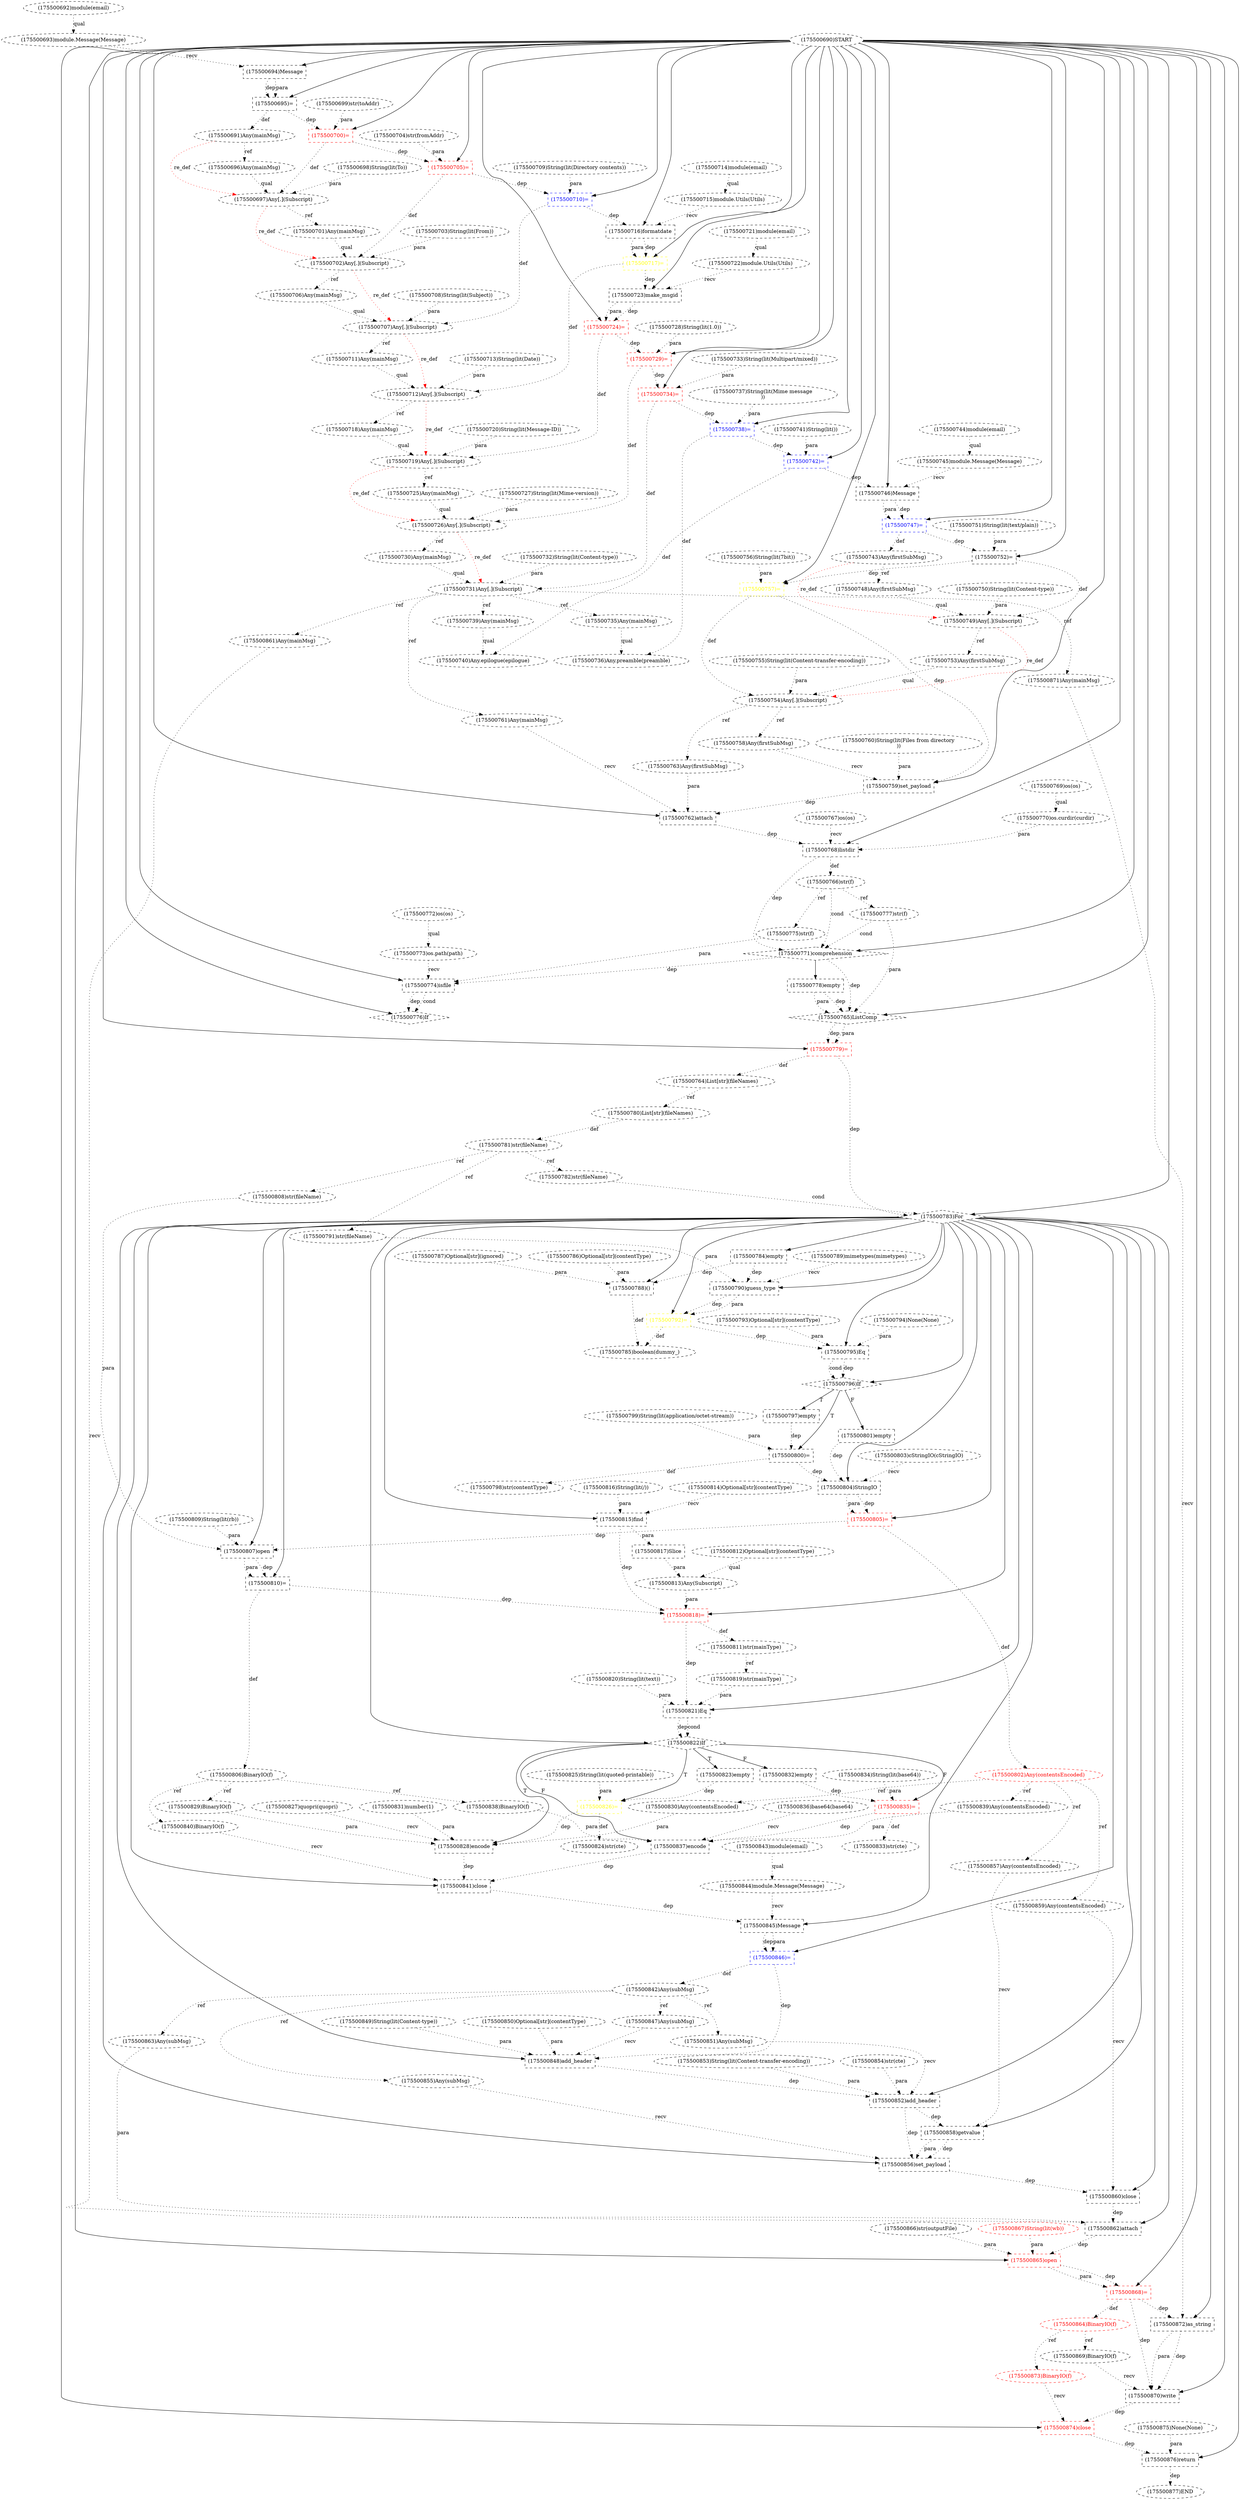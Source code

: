 digraph G {
1 [label="(175500846)=" shape=box style=dashed color=blue fontcolor=blue]
2 [label="(175500812)Optional[str](contentType)" shape=ellipse style=dashed]
3 [label="(175500731)Any[.](Subscript)" shape=ellipse style=dashed]
4 [label="(175500772)os(os)" shape=ellipse style=dashed]
5 [label="(175500805)=" shape=box style=dashed color=red fontcolor=red]
6 [label="(175500830)Any(contentsEncoded)" shape=ellipse style=dashed]
7 [label="(175500719)Any[.](Subscript)" shape=ellipse style=dashed]
8 [label="(175500855)Any(subMsg)" shape=ellipse style=dashed]
9 [label="(175500712)Any[.](Subscript)" shape=ellipse style=dashed]
10 [label="(175500789)mimetypes(mimetypes)" shape=ellipse style=dashed]
11 [label="(175500765)ListComp" shape=diamond style=dashed]
12 [label="(175500868)=" shape=box style=dashed color=red fontcolor=red]
13 [label="(175500876)return" shape=box style=dashed]
14 [label="(175500714)module(email)" shape=ellipse style=dashed]
15 [label="(175500796)If" shape=diamond style=dashed]
16 [label="(175500839)Any(contentsEncoded)" shape=ellipse style=dashed]
17 [label="(175500745)module.Message(Message)" shape=ellipse style=dashed]
18 [label="(175500849)String(lit(Content-type))" shape=ellipse style=dashed]
19 [label="(175500770)os.curdir(curdir)" shape=ellipse style=dashed]
20 [label="(175500703)String(lit(From))" shape=ellipse style=dashed]
21 [label="(175500704)str(fromAddr)" shape=ellipse style=dashed]
22 [label="(175500873)BinaryIO(f)" shape=ellipse style=dashed color=red fontcolor=red]
23 [label="(175500716)formatdate" shape=box style=dashed]
24 [label="(175500727)String(lit(Mime-version))" shape=ellipse style=dashed]
25 [label="(175500782)str(fileName)" shape=ellipse style=dashed]
26 [label="(175500790)guess_type" shape=box style=dashed]
27 [label="(175500825)String(lit(quoted-printable))" shape=ellipse style=dashed]
28 [label="(175500756)String(lit(7bit))" shape=ellipse style=dashed]
29 [label="(175500800)=" shape=box style=dashed color=black fontcolor=black]
30 [label="(175500733)String(lit(Multipart/mixed))" shape=ellipse style=dashed]
31 [label="(175500851)Any(subMsg)" shape=ellipse style=dashed]
32 [label="(175500837)encode" shape=box style=dashed]
33 [label="(175500854)str(cte)" shape=ellipse style=dashed]
34 [label="(175500838)BinaryIO(f)" shape=ellipse style=dashed]
35 [label="(175500814)Optional[str](contentType)" shape=ellipse style=dashed]
36 [label="(175500725)Any(mainMsg)" shape=ellipse style=dashed]
37 [label="(175500861)Any(mainMsg)" shape=ellipse style=dashed]
38 [label="(175500709)String(lit(Directory contents))" shape=ellipse style=dashed]
39 [label="(175500741)String(lit())" shape=ellipse style=dashed]
40 [label="(175500715)module.Utils(Utils)" shape=ellipse style=dashed]
41 [label="(175500850)Optional[str](contentType)" shape=ellipse style=dashed]
42 [label="(175500730)Any(mainMsg)" shape=ellipse style=dashed]
43 [label="(175500740)Any.epilogue(epilogue)" shape=ellipse style=dashed]
44 [label="(175500874)close" shape=box style=dashed color=red fontcolor=red]
45 [label="(175500875)None(None)" shape=ellipse style=dashed]
46 [label="(175500827)quopri(quopri)" shape=ellipse style=dashed]
47 [label="(175500735)Any(mainMsg)" shape=ellipse style=dashed]
48 [label="(175500786)Optional[str](contentType)" shape=ellipse style=dashed]
49 [label="(175500862)attach" shape=box style=dashed]
50 [label="(175500858)getvalue" shape=box style=dashed]
51 [label="(175500732)String(lit(Content-type))" shape=ellipse style=dashed]
52 [label="(175500769)os(os)" shape=ellipse style=dashed]
53 [label="(175500831)number(1)" shape=ellipse style=dashed]
54 [label="(175500723)make_msgid" shape=box style=dashed]
55 [label="(175500792)=" shape=box style=dashed color=yellow fontcolor=yellow]
56 [label="(175500867)String(lit(wb))" shape=ellipse style=dashed color=red fontcolor=red]
57 [label="(175500798)str(contentType)" shape=ellipse style=dashed]
58 [label="(175500853)String(lit(Content-transfer-encoding))" shape=ellipse style=dashed]
59 [label="(175500713)String(lit(Date))" shape=ellipse style=dashed]
60 [label="(175500822)If" shape=diamond style=dashed]
61 [label="(175500694)Message" shape=box style=dashed]
62 [label="(175500801)empty" shape=box style=dashed]
63 [label="(175500864)BinaryIO(f)" shape=ellipse style=dashed color=red fontcolor=red]
64 [label="(175500836)base64(base64)" shape=ellipse style=dashed]
65 [label="(175500871)Any(mainMsg)" shape=ellipse style=dashed]
66 [label="(175500774)isfile" shape=box style=dashed]
67 [label="(175500692)module(email)" shape=ellipse style=dashed]
68 [label="(175500697)Any[.](Subscript)" shape=ellipse style=dashed]
69 [label="(175500738)=" shape=box style=dashed color=blue fontcolor=blue]
70 [label="(175500802)Any(contentsEncoded)" shape=ellipse style=dashed color=red fontcolor=red]
71 [label="(175500793)Optional[str](contentType)" shape=ellipse style=dashed]
72 [label="(175500799)String(lit(application/octet-stream))" shape=ellipse style=dashed]
73 [label="(175500724)=" shape=box style=dashed color=red fontcolor=red]
74 [label="(175500773)os.path(path)" shape=ellipse style=dashed]
75 [label="(175500845)Message" shape=box style=dashed]
76 [label="(175500754)Any[.](Subscript)" shape=ellipse style=dashed]
77 [label="(175500771)comprehension" shape=diamond style=dashed]
78 [label="(175500721)module(email)" shape=ellipse style=dashed]
79 [label="(175500763)Any(firstSubMsg)" shape=ellipse style=dashed]
80 [label="(175500737)String(lit(Mime message
))" shape=ellipse style=dashed]
81 [label="(175500749)Any[.](Subscript)" shape=ellipse style=dashed]
82 [label="(175500819)str(mainType)" shape=ellipse style=dashed]
83 [label="(175500797)empty" shape=box style=dashed]
84 [label="(175500729)=" shape=box style=dashed color=red fontcolor=red]
85 [label="(175500869)BinaryIO(f)" shape=ellipse style=dashed]
86 [label="(175500778)empty" shape=box style=dashed]
87 [label="(175500856)set_payload" shape=box style=dashed]
88 [label="(175500693)module.Message(Message)" shape=ellipse style=dashed]
89 [label="(175500791)str(fileName)" shape=ellipse style=dashed]
90 [label="(175500857)Any(contentsEncoded)" shape=ellipse style=dashed]
91 [label="(175500695)=" shape=box style=dashed color=black fontcolor=black]
92 [label="(175500806)BinaryIO(f)" shape=ellipse style=dashed color=black fontcolor=black]
93 [label="(175500826)=" shape=box style=dashed color=yellow fontcolor=yellow]
94 [label="(175500833)str(cte)" shape=ellipse style=dashed]
95 [label="(175500794)None(None)" shape=ellipse style=dashed]
96 [label="(175500823)empty" shape=box style=dashed]
97 [label="(175500708)String(lit(Subject))" shape=ellipse style=dashed]
98 [label="(175500748)Any(firstSubMsg)" shape=ellipse style=dashed]
99 [label="(175500691)Any(mainMsg)" shape=ellipse style=dashed]
100 [label="(175500848)add_header" shape=box style=dashed]
101 [label="(175500776)If" shape=diamond style=dashed]
102 [label="(175500828)encode" shape=box style=dashed]
103 [label="(175500744)module(email)" shape=ellipse style=dashed]
104 [label="(175500841)close" shape=box style=dashed color=black fontcolor=black]
105 [label="(175500811)str(mainType)" shape=ellipse style=dashed]
106 [label="(175500872)as_string" shape=box style=dashed]
107 [label="(175500809)String(lit(rb))" shape=ellipse style=dashed color=black fontcolor=black]
108 [label="(175500762)attach" shape=box style=dashed]
109 [label="(175500843)module(email)" shape=ellipse style=dashed]
110 [label="(175500804)StringIO" shape=box style=dashed]
111 [label="(175500783)For" shape=diamond style=dashed]
112 [label="(175500706)Any(mainMsg)" shape=ellipse style=dashed]
113 [label="(175500760)String(lit(Files from directory
))" shape=ellipse style=dashed]
114 [label="(175500860)close" shape=box style=dashed]
115 [label="(175500759)set_payload" shape=box style=dashed]
116 [label="(175500746)Message" shape=box style=dashed]
117 [label="(175500753)Any(firstSubMsg)" shape=ellipse style=dashed]
118 [label="(175500710)=" shape=box style=dashed color=blue fontcolor=blue]
119 [label="(175500835)=" shape=box style=dashed color=red fontcolor=red]
120 [label="(175500808)str(fileName)" shape=ellipse style=dashed]
121 [label="(175500865)open" shape=box style=dashed color=red fontcolor=red]
122 [label="(175500818)=" shape=box style=dashed color=red fontcolor=red]
123 [label="(175500767)os(os)" shape=ellipse style=dashed]
124 [label="(175500718)Any(mainMsg)" shape=ellipse style=dashed]
125 [label="(175500743)Any(firstSubMsg)" shape=ellipse style=dashed]
126 [label="(175500785)boolean(dummy_)" shape=ellipse style=dashed]
127 [label="(175500788)()" shape=box style=dashed]
128 [label="(175500701)Any(mainMsg)" shape=ellipse style=dashed]
129 [label="(175500810)=" shape=box style=dashed color=black fontcolor=black]
130 [label="(175500795)Eq" shape=box style=dashed]
131 [label="(175500777)str(f)" shape=ellipse style=dashed]
132 [label="(175500775)str(f)" shape=ellipse style=dashed]
133 [label="(175500736)Any.preamble(preamble)" shape=ellipse style=dashed]
134 [label="(175500717)=" shape=box style=dashed color=yellow fontcolor=yellow]
135 [label="(175500726)Any[.](Subscript)" shape=ellipse style=dashed]
136 [label="(175500820)String(lit(text))" shape=ellipse style=dashed]
137 [label="(175500842)Any(subMsg)" shape=ellipse style=dashed]
138 [label="(175500834)String(lit(base64))" shape=ellipse style=dashed]
139 [label="(175500807)open" shape=box style=dashed color=black fontcolor=black]
140 [label="(175500813)Any(Subscript)" shape=ellipse style=dashed]
141 [label="(175500742)=" shape=box style=dashed color=blue fontcolor=blue]
142 [label="(175500859)Any(contentsEncoded)" shape=ellipse style=dashed]
143 [label="(175500700)=" shape=box style=dashed color=red fontcolor=red]
144 [label="(175500711)Any(mainMsg)" shape=ellipse style=dashed]
145 [label="(175500863)Any(subMsg)" shape=ellipse style=dashed]
146 [label="(175500707)Any[.](Subscript)" shape=ellipse style=dashed]
147 [label="(175500852)add_header" shape=box style=dashed]
148 [label="(175500803)cStringIO(cStringIO)" shape=ellipse style=dashed]
149 [label="(175500764)List[str](fileNames)" shape=ellipse style=dashed]
150 [label="(175500722)module.Utils(Utils)" shape=ellipse style=dashed]
151 [label="(175500815)find" shape=box style=dashed]
152 [label="(175500832)empty" shape=box style=dashed]
153 [label="(175500734)=" shape=box style=dashed color=red fontcolor=red]
154 [label="(175500761)Any(mainMsg)" shape=ellipse style=dashed]
155 [label="(175500766)str(f)" shape=ellipse style=dashed]
156 [label="(175500844)module.Message(Message)" shape=ellipse style=dashed]
157 [label="(175500752)=" shape=box style=dashed color=black fontcolor=black]
158 [label="(175500787)Optional[str](ignored)" shape=ellipse style=dashed]
159 [label="(175500751)String(lit(text/plain))" shape=ellipse style=dashed]
160 [label="(175500829)BinaryIO(f)" shape=ellipse style=dashed]
161 [label="(175500755)String(lit(Content-transfer-encoding))" shape=ellipse style=dashed]
162 [label="(175500780)List[str](fileNames)" shape=ellipse style=dashed]
163 [label="(175500847)Any(subMsg)" shape=ellipse style=dashed]
164 [label="(175500781)str(fileName)" shape=ellipse style=dashed]
165 [label="(175500728)String(lit(1.0))" shape=ellipse style=dashed]
166 [label="(175500739)Any(mainMsg)" shape=ellipse style=dashed]
167 [label="(175500784)empty" shape=box style=dashed]
168 [label="(175500821)Eq" shape=box style=dashed]
169 [label="(175500702)Any[.](Subscript)" shape=ellipse style=dashed]
170 [label="(175500696)Any(mainMsg)" shape=ellipse style=dashed]
171 [label="(175500750)String(lit(Content-type))" shape=ellipse style=dashed]
172 [label="(175500757)=" shape=box style=dashed color=yellow fontcolor=yellow]
173 [label="(175500758)Any(firstSubMsg)" shape=ellipse style=dashed]
174 [label="(175500817)Slice" shape=box style=dashed]
175 [label="(175500747)=" shape=box style=dashed color=blue fontcolor=blue]
176 [label="(175500870)write" shape=box style=dashed]
177 [label="(175500690)START" style=dashed]
178 [label="(175500768)listdir" shape=box style=dashed]
179 [label="(175500699)str(toAddr)" shape=ellipse style=dashed]
180 [label="(175500779)=" shape=box style=dashed color=red fontcolor=red]
181 [label="(175500824)str(cte)" shape=ellipse style=dashed]
182 [label="(175500877)END" style=dashed]
183 [label="(175500840)BinaryIO(f)" shape=ellipse style=dashed color=black fontcolor=black]
184 [label="(175500705)=" shape=box style=dashed color=red fontcolor=red]
185 [label="(175500720)String(lit(Message-ID))" shape=ellipse style=dashed]
186 [label="(175500698)String(lit(To))" shape=ellipse style=dashed]
187 [label="(175500816)String(lit(/))" shape=ellipse style=dashed]
188 [label="(175500866)str(outputFile)" shape=ellipse style=dashed]
111 -> 1 [label="" style=solid];
75 -> 1 [label="dep" style=dotted];
75 -> 1 [label="para" style=dotted];
42 -> 3 [label="qual" style=dotted];
51 -> 3 [label="para" style=dotted];
153 -> 3 [label="def" style=dotted];
135 -> 3 [label="re_def" style=dotted color=red];
111 -> 5 [label="" style=solid];
110 -> 5 [label="dep" style=dotted];
110 -> 5 [label="para" style=dotted];
70 -> 6 [label="ref" style=dotted];
124 -> 7 [label="qual" style=dotted];
185 -> 7 [label="para" style=dotted];
73 -> 7 [label="def" style=dotted];
9 -> 7 [label="re_def" style=dotted color=red];
137 -> 8 [label="ref" style=dotted];
144 -> 9 [label="qual" style=dotted];
59 -> 9 [label="para" style=dotted];
134 -> 9 [label="def" style=dotted];
146 -> 9 [label="re_def" style=dotted color=red];
177 -> 11 [label="" style=solid];
77 -> 11 [label="dep" style=dotted];
131 -> 11 [label="para" style=dotted];
86 -> 11 [label="dep" style=dotted];
86 -> 11 [label="para" style=dotted];
177 -> 12 [label="" style=solid];
121 -> 12 [label="dep" style=dotted];
121 -> 12 [label="para" style=dotted];
177 -> 13 [label="" style=solid];
45 -> 13 [label="para" style=dotted];
44 -> 13 [label="dep" style=dotted];
111 -> 15 [label="" style=solid];
130 -> 15 [label="dep" style=dotted];
130 -> 15 [label="cond" style=dotted];
70 -> 16 [label="ref" style=dotted];
103 -> 17 [label="qual" style=dotted];
52 -> 19 [label="qual" style=dotted];
63 -> 22 [label="ref" style=dotted];
177 -> 23 [label="" style=solid];
40 -> 23 [label="recv" style=dotted];
118 -> 23 [label="dep" style=dotted];
164 -> 25 [label="ref" style=dotted];
111 -> 26 [label="" style=solid];
10 -> 26 [label="recv" style=dotted];
89 -> 26 [label="para" style=dotted];
167 -> 26 [label="dep" style=dotted];
15 -> 29 [label="T"];
72 -> 29 [label="para" style=dotted];
83 -> 29 [label="dep" style=dotted];
137 -> 31 [label="ref" style=dotted];
60 -> 32 [label="F"];
64 -> 32 [label="recv" style=dotted];
34 -> 32 [label="para" style=dotted];
16 -> 32 [label="para" style=dotted];
119 -> 32 [label="dep" style=dotted];
92 -> 34 [label="ref" style=dotted];
7 -> 36 [label="ref" style=dotted];
3 -> 37 [label="ref" style=dotted];
14 -> 40 [label="qual" style=dotted];
135 -> 42 [label="ref" style=dotted];
166 -> 43 [label="qual" style=dotted];
141 -> 43 [label="def" style=dotted];
177 -> 44 [label="" style=solid];
22 -> 44 [label="recv" style=dotted];
176 -> 44 [label="dep" style=dotted];
3 -> 47 [label="ref" style=dotted];
111 -> 49 [label="" style=solid];
37 -> 49 [label="recv" style=dotted];
145 -> 49 [label="para" style=dotted];
114 -> 49 [label="dep" style=dotted];
111 -> 50 [label="" style=solid];
90 -> 50 [label="recv" style=dotted];
147 -> 50 [label="dep" style=dotted];
177 -> 54 [label="" style=solid];
150 -> 54 [label="recv" style=dotted];
134 -> 54 [label="dep" style=dotted];
111 -> 55 [label="" style=solid];
26 -> 55 [label="dep" style=dotted];
26 -> 55 [label="para" style=dotted];
29 -> 57 [label="def" style=dotted];
111 -> 60 [label="" style=solid];
168 -> 60 [label="dep" style=dotted];
168 -> 60 [label="cond" style=dotted];
177 -> 61 [label="" style=solid];
88 -> 61 [label="recv" style=dotted];
15 -> 62 [label="F"];
12 -> 63 [label="def" style=dotted];
3 -> 65 [label="ref" style=dotted];
177 -> 66 [label="" style=solid];
74 -> 66 [label="recv" style=dotted];
132 -> 66 [label="para" style=dotted];
77 -> 66 [label="dep" style=dotted];
170 -> 68 [label="qual" style=dotted];
186 -> 68 [label="para" style=dotted];
143 -> 68 [label="def" style=dotted];
99 -> 68 [label="re_def" style=dotted color=red];
177 -> 69 [label="" style=solid];
80 -> 69 [label="para" style=dotted];
153 -> 69 [label="dep" style=dotted];
5 -> 70 [label="def" style=dotted];
177 -> 73 [label="" style=solid];
54 -> 73 [label="dep" style=dotted];
54 -> 73 [label="para" style=dotted];
4 -> 74 [label="qual" style=dotted];
111 -> 75 [label="" style=solid];
156 -> 75 [label="recv" style=dotted];
104 -> 75 [label="dep" style=dotted];
117 -> 76 [label="qual" style=dotted];
161 -> 76 [label="para" style=dotted];
172 -> 76 [label="def" style=dotted];
81 -> 76 [label="re_def" style=dotted color=red];
177 -> 77 [label="" style=solid];
178 -> 77 [label="dep" style=dotted];
155 -> 77 [label="cond" style=dotted];
131 -> 77 [label="cond" style=dotted];
76 -> 79 [label="ref" style=dotted];
98 -> 81 [label="qual" style=dotted];
171 -> 81 [label="para" style=dotted];
157 -> 81 [label="def" style=dotted];
125 -> 81 [label="re_def" style=dotted color=red];
105 -> 82 [label="ref" style=dotted];
15 -> 83 [label="T"];
177 -> 84 [label="" style=solid];
165 -> 84 [label="para" style=dotted];
73 -> 84 [label="dep" style=dotted];
63 -> 85 [label="ref" style=dotted];
77 -> 86 [label="" style=solid];
111 -> 87 [label="" style=solid];
8 -> 87 [label="recv" style=dotted];
50 -> 87 [label="dep" style=dotted];
50 -> 87 [label="para" style=dotted];
147 -> 87 [label="dep" style=dotted];
67 -> 88 [label="qual" style=dotted];
164 -> 89 [label="ref" style=dotted];
70 -> 90 [label="ref" style=dotted];
177 -> 91 [label="" style=solid];
61 -> 91 [label="dep" style=dotted];
61 -> 91 [label="para" style=dotted];
129 -> 92 [label="def" style=dotted];
60 -> 93 [label="T"];
27 -> 93 [label="para" style=dotted];
96 -> 93 [label="dep" style=dotted];
119 -> 94 [label="def" style=dotted];
60 -> 96 [label="T"];
125 -> 98 [label="ref" style=dotted];
91 -> 99 [label="def" style=dotted];
111 -> 100 [label="" style=solid];
163 -> 100 [label="recv" style=dotted];
18 -> 100 [label="para" style=dotted];
41 -> 100 [label="para" style=dotted];
1 -> 100 [label="dep" style=dotted];
177 -> 101 [label="" style=solid];
66 -> 101 [label="dep" style=dotted];
66 -> 101 [label="cond" style=dotted];
60 -> 102 [label="T"];
46 -> 102 [label="recv" style=dotted];
160 -> 102 [label="para" style=dotted];
6 -> 102 [label="para" style=dotted];
53 -> 102 [label="para" style=dotted];
93 -> 102 [label="dep" style=dotted];
111 -> 104 [label="" style=solid];
183 -> 104 [label="recv" style=dotted];
32 -> 104 [label="dep" style=dotted];
102 -> 104 [label="dep" style=dotted];
122 -> 105 [label="def" style=dotted];
177 -> 106 [label="" style=solid];
65 -> 106 [label="recv" style=dotted];
12 -> 106 [label="dep" style=dotted];
177 -> 108 [label="" style=solid];
154 -> 108 [label="recv" style=dotted];
79 -> 108 [label="para" style=dotted];
115 -> 108 [label="dep" style=dotted];
111 -> 110 [label="" style=solid];
148 -> 110 [label="recv" style=dotted];
62 -> 110 [label="dep" style=dotted];
29 -> 110 [label="dep" style=dotted];
177 -> 111 [label="" style=solid];
25 -> 111 [label="cond" style=dotted];
180 -> 111 [label="dep" style=dotted];
169 -> 112 [label="ref" style=dotted];
111 -> 114 [label="" style=solid];
142 -> 114 [label="recv" style=dotted];
87 -> 114 [label="dep" style=dotted];
177 -> 115 [label="" style=solid];
173 -> 115 [label="recv" style=dotted];
113 -> 115 [label="para" style=dotted];
172 -> 115 [label="dep" style=dotted];
177 -> 116 [label="" style=solid];
17 -> 116 [label="recv" style=dotted];
141 -> 116 [label="dep" style=dotted];
81 -> 117 [label="ref" style=dotted];
177 -> 118 [label="" style=solid];
38 -> 118 [label="para" style=dotted];
184 -> 118 [label="dep" style=dotted];
60 -> 119 [label="F"];
138 -> 119 [label="para" style=dotted];
152 -> 119 [label="dep" style=dotted];
164 -> 120 [label="ref" style=dotted];
177 -> 121 [label="" style=solid];
188 -> 121 [label="para" style=dotted];
56 -> 121 [label="para" style=dotted];
49 -> 121 [label="dep" style=dotted];
111 -> 122 [label="" style=solid];
151 -> 122 [label="dep" style=dotted];
140 -> 122 [label="para" style=dotted];
129 -> 122 [label="dep" style=dotted];
9 -> 124 [label="ref" style=dotted];
175 -> 125 [label="def" style=dotted];
127 -> 126 [label="def" style=dotted];
55 -> 126 [label="def" style=dotted];
111 -> 127 [label="" style=solid];
48 -> 127 [label="para" style=dotted];
158 -> 127 [label="para" style=dotted];
167 -> 127 [label="dep" style=dotted];
68 -> 128 [label="ref" style=dotted];
111 -> 129 [label="" style=solid];
139 -> 129 [label="dep" style=dotted];
139 -> 129 [label="para" style=dotted];
111 -> 130 [label="" style=solid];
71 -> 130 [label="para" style=dotted];
95 -> 130 [label="para" style=dotted];
55 -> 130 [label="dep" style=dotted];
155 -> 131 [label="ref" style=dotted];
155 -> 132 [label="ref" style=dotted];
47 -> 133 [label="qual" style=dotted];
69 -> 133 [label="def" style=dotted];
177 -> 134 [label="" style=solid];
23 -> 134 [label="dep" style=dotted];
23 -> 134 [label="para" style=dotted];
36 -> 135 [label="qual" style=dotted];
24 -> 135 [label="para" style=dotted];
84 -> 135 [label="def" style=dotted];
7 -> 135 [label="re_def" style=dotted color=red];
1 -> 137 [label="def" style=dotted];
111 -> 139 [label="" style=solid];
120 -> 139 [label="para" style=dotted];
107 -> 139 [label="para" style=dotted];
5 -> 139 [label="dep" style=dotted];
2 -> 140 [label="qual" style=dotted];
174 -> 140 [label="para" style=dotted];
177 -> 141 [label="" style=solid];
39 -> 141 [label="para" style=dotted];
69 -> 141 [label="dep" style=dotted];
70 -> 142 [label="ref" style=dotted];
177 -> 143 [label="" style=solid];
179 -> 143 [label="para" style=dotted];
91 -> 143 [label="dep" style=dotted];
146 -> 144 [label="ref" style=dotted];
137 -> 145 [label="ref" style=dotted];
112 -> 146 [label="qual" style=dotted];
97 -> 146 [label="para" style=dotted];
118 -> 146 [label="def" style=dotted];
169 -> 146 [label="re_def" style=dotted color=red];
111 -> 147 [label="" style=solid];
31 -> 147 [label="recv" style=dotted];
58 -> 147 [label="para" style=dotted];
33 -> 147 [label="para" style=dotted];
100 -> 147 [label="dep" style=dotted];
180 -> 149 [label="def" style=dotted];
78 -> 150 [label="qual" style=dotted];
111 -> 151 [label="" style=solid];
35 -> 151 [label="recv" style=dotted];
187 -> 151 [label="para" style=dotted];
60 -> 152 [label="F"];
177 -> 153 [label="" style=solid];
30 -> 153 [label="para" style=dotted];
84 -> 153 [label="dep" style=dotted];
3 -> 154 [label="ref" style=dotted];
178 -> 155 [label="def" style=dotted];
109 -> 156 [label="qual" style=dotted];
177 -> 157 [label="" style=solid];
159 -> 157 [label="para" style=dotted];
175 -> 157 [label="dep" style=dotted];
92 -> 160 [label="ref" style=dotted];
149 -> 162 [label="ref" style=dotted];
137 -> 163 [label="ref" style=dotted];
162 -> 164 [label="def" style=dotted];
3 -> 166 [label="ref" style=dotted];
111 -> 167 [label="" style=solid];
111 -> 168 [label="" style=solid];
82 -> 168 [label="para" style=dotted];
136 -> 168 [label="para" style=dotted];
122 -> 168 [label="dep" style=dotted];
128 -> 169 [label="qual" style=dotted];
20 -> 169 [label="para" style=dotted];
184 -> 169 [label="def" style=dotted];
68 -> 169 [label="re_def" style=dotted color=red];
99 -> 170 [label="ref" style=dotted];
177 -> 172 [label="" style=solid];
28 -> 172 [label="para" style=dotted];
157 -> 172 [label="dep" style=dotted];
76 -> 173 [label="ref" style=dotted];
151 -> 174 [label="para" style=dotted];
177 -> 175 [label="" style=solid];
116 -> 175 [label="dep" style=dotted];
116 -> 175 [label="para" style=dotted];
177 -> 176 [label="" style=solid];
85 -> 176 [label="recv" style=dotted];
106 -> 176 [label="dep" style=dotted];
106 -> 176 [label="para" style=dotted];
12 -> 176 [label="dep" style=dotted];
177 -> 178 [label="" style=solid];
123 -> 178 [label="recv" style=dotted];
19 -> 178 [label="para" style=dotted];
108 -> 178 [label="dep" style=dotted];
177 -> 180 [label="" style=solid];
11 -> 180 [label="dep" style=dotted];
11 -> 180 [label="para" style=dotted];
93 -> 181 [label="def" style=dotted];
13 -> 182 [label="dep" style=dotted];
92 -> 183 [label="ref" style=dotted];
177 -> 184 [label="" style=solid];
21 -> 184 [label="para" style=dotted];
143 -> 184 [label="dep" style=dotted];
}